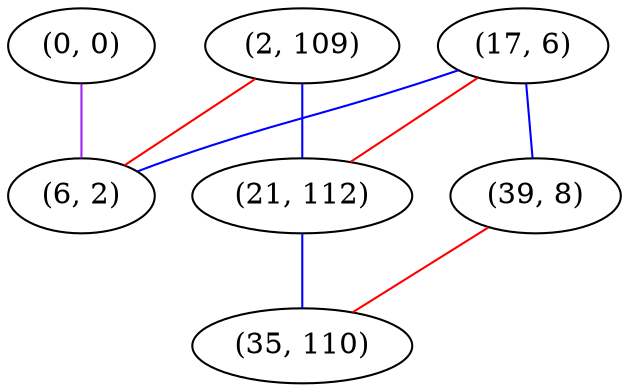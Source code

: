 graph "" {
"(0, 0)";
"(17, 6)";
"(2, 109)";
"(6, 2)";
"(21, 112)";
"(39, 8)";
"(35, 110)";
"(0, 0)" -- "(6, 2)"  [color=purple, key=0, weight=4];
"(17, 6)" -- "(6, 2)"  [color=blue, key=0, weight=3];
"(17, 6)" -- "(39, 8)"  [color=blue, key=0, weight=3];
"(17, 6)" -- "(21, 112)"  [color=red, key=0, weight=1];
"(2, 109)" -- "(6, 2)"  [color=red, key=0, weight=1];
"(2, 109)" -- "(21, 112)"  [color=blue, key=0, weight=3];
"(21, 112)" -- "(35, 110)"  [color=blue, key=0, weight=3];
"(39, 8)" -- "(35, 110)"  [color=red, key=0, weight=1];
}
